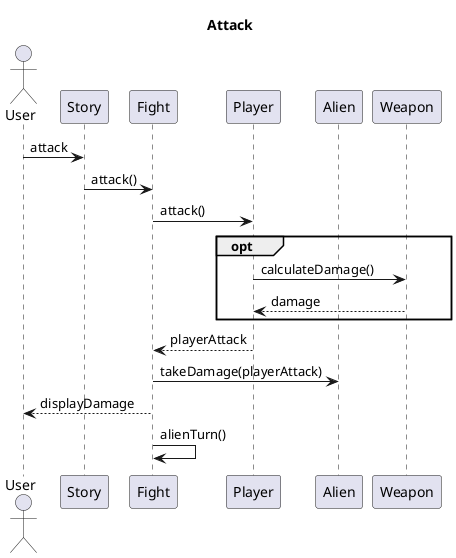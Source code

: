 @startuml

title Attack

actor User
participant Story
participant Fight
participant Player
participant Alien
participant Weapon

User -> Story : attack
Story -> Fight : attack()
Fight -> Player : attack()
opt
    Player -> Weapon : calculateDamage()
    return damage
end
Player --> Fight : playerAttack
Fight -> Alien : takeDamage(playerAttack)
Fight --> User : displayDamage
Fight -> Fight : alienTurn()

@enduml
